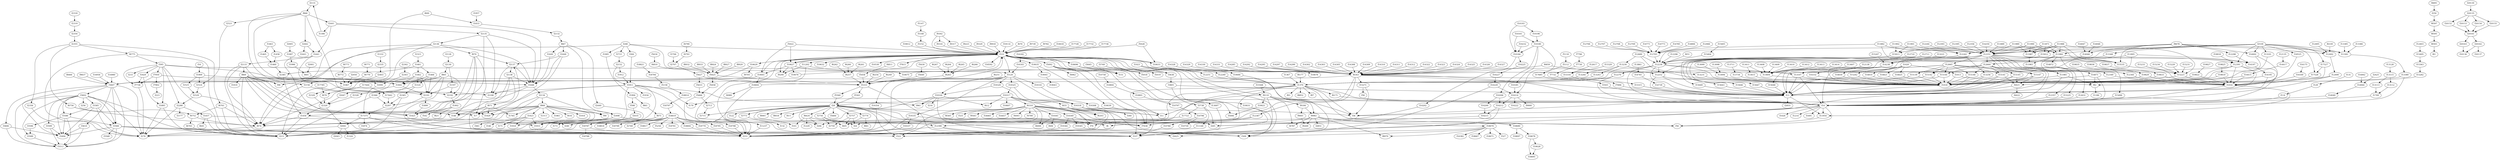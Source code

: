 strict digraph "" {
f2131;
f866;
f2441;
f2135;
f2136;
f870;
f2137;
f2138;
f1648;
f2134;
f868;
f2498;
f12390;
f215;
f600;
f1833;
f2132;
f867;
f2448;
f337;
f1306;
f1925;
f874;
f1923;
f146;
f383;
f1918;
f1933;
f171;
f1641;
f2133;
f869;
f2442;
f1929;
f5022;
f10627;
f10641;
f10604;
f332;
f10629;
f3607;
f3602;
f3585;
f3586;
f3566;
f253;
f5120;
f19325;
f19317;
f6310;
f19349;
f19345;
f309;
f5147;
f5148;
f5152;
f248;
f3596;
f3589;
f3512;
f17;
f2449;
f148;
f2198;
f1957;
f1961;
f2318;
f2319;
f2354;
f2355;
f6775;
f395;
f7950;
f2099;
f17375;
f2041;
f278;
f10675;
f10676;
f5028;
f10633;
f10684;
f9302;
f9316;
f9317;
f10193;
f10196;
f10180;
f10184;
f10225;
f10227;
f10229;
f10214;
f10212;
f10215;
f265;
f3494;
f2539;
f12351;
f12391;
f6343;
f19318;
f455;
f9110;
f9184;
f8982;
f18670;
f19361;
f4000;
f9223;
f9329;
f9918;
f11889;
f19344;
f322;
f871;
f2005;
f1997;
f1996;
f601;
f1967;
f2329;
f2320;
f1456;
f99;
f1829;
f1895;
f7736;
f2288;
f1457;
f2323;
f1461;
f1462;
f2324;
f2365;
f2207;
f2366;
f1466;
f19335;
f19337;
f19329;
f4787;
f11;
f7638;
f9678;
f12705;
f12238;
f12270;
f1370;
f6171;
f14;
f11954;
f56;
f11871;
f12242;
f11882;
f11988;
f12706;
f12707;
f12708;
f12709;
f14771;
f2721;
f2152;
f1912;
f1911;
f2192;
f1902;
f542;
f821;
f3599;
f406;
f18680;
f18678;
f19028;
f18695;
f651;
f1765;
f2128;
f2130;
f865;
f1904;
f2191;
f2521;
f2524;
f2529;
f6756;
f6752;
f6761;
f6703;
f2047;
f2328;
f2332;
f2335;
f2403;
f1324;
f1899;
f2156;
f12664;
f15139;
f1018;
f13;
f15142;
f15144;
f15146;
f15141;
f15145;
f15147;
f12665;
f11984;
f11983;
f11981;
f14872;
f14871;
f2706;
f2707;
f5627;
f5333;
f5560;
f28;
f11237;
f5561;
f4790;
f4792;
f19354;
f19021;
f5006;
f19035;
f19041;
f19043;
f2851;
f19326;
f5634;
f4810;
f5625;
f6859;
f4799;
f13107;
f12252;
f36;
f10161;
f9900;
f10185;
f11987;
f11989;
f15913;
f11990;
f12244;
f12393;
f12689;
f13230;
f13243;
f13244;
f12710;
f12711;
f14285;
f14292;
f14295;
f14297;
f14299;
f14302;
f14303;
f14305;
f14308;
f14309;
f14310;
f14311;
f14312;
f14322;
f14323;
f14324;
f14325;
f14326;
f14327;
f14328;
f14329;
f14330;
f14331;
f14773;
f24;
f14785;
f14806;
f18821;
f18794;
f5158;
f18814;
f18797;
f18819;
f18787;
f18788;
f19114;
f256;
f3606;
f3610;
f260;
f327;
f6565;
f325;
f9583;
f16382;
f18065;
f16457;
f8970;
f18667;
f670;
f240;
f645;
f616;
f1916;
f2313;
f1023;
f12249;
f12251;
f2001;
f2050;
f2197;
f98;
f233;
f87;
f12344;
f1016;
f12349;
f14238;
f15223;
f15535;
f12492;
f12490;
f13348;
f13381;
f13380;
f14197;
f14195;
f17527;
f17528;
f4811;
f5458;
f11202;
f9705;
f19031;
f5092;
f151;
f9290;
f5118;
f5112;
f17685;
f3503;
f13697;
f5630;
f5649;
f6624;
f103;
f6260;
f6257;
f6;
f6261;
f6262;
f6264;
f6263;
f6265;
f6266;
f6267;
f6339;
f6771;
f6770;
f6773;
f6772;
f3638;
f3805;
f3738;
f11148;
f8466;
f8924;
f70;
f8927;
f8929;
f8932;
f206;
f8933;
f19316;
f19308;
f12298;
f9739;
f9782;
f9837;
f10206;
f10200;
f10232;
f10222;
f6203;
f4093;
f10618;
f10758;
f10804;
f10801;
f10797;
f10796;
f10780;
f13256;
f15912;
f11895;
f12135;
f14417;
f14415;
f12395;
f12495;
f13221;
f13385;
f13386;
f14956;
f14980;
f16182;
f16183;
f17728;
f17732;
f18770;
f18795;
f18798;
f18804;
f18799;
f2749;
f18817;
f5256;
f18791;
f18818;
f16;
f1909;
f131;
f129;
f114;
f1995;
f1994;
f861;
f875;
f179;
f284;
f961;
f598;
f2035;
f216;
f1934;
f173;
f412;
f9001;
f9269;
f4980;
f18697;
f2440;
f2177;
f1919;
f1020;
f1013;
f14810;
f14821;
f14825;
f14830;
f15242;
f1367;
f1874;
f1463;
f1465;
f1460;
f2385;
f1458;
f2525;
f2302;
f2303;
f2356;
f7902;
f223;
f2425;
f14064;
f14049;
f2443;
f15271;
f12387;
f2756;
f2757;
f4421;
f4422;
f12357;
f15225;
f15643;
f15646;
f15647;
f15648;
f15649;
f13101;
f14002;
f12631;
f15496;
f18525;
f2773;
f132;
f405;
f2774;
f2625;
f1229;
f5633;
f5666;
f3568;
f3645;
f17721;
f3749;
f4691;
f250;
f8597;
f8595;
f8593;
f61;
f411;
f5684;
f10632;
f10530;
f7815;
f18592;
f18696;
f5019;
f1026;
f4962;
f5018;
f5658;
f6177;
f6249;
f6251;
f6254;
f2855;
f7796;
f7730;
f7732;
f7896;
f122;
f2715;
f2713;
f8901;
f8934;
f19039;
f14046;
f841;
f83;
f58;
f8852;
f10202;
f10607;
f10678;
f10759;
f2759;
f11901;
f11902;
f82;
f1186;
f12066;
f12138;
f13404;
f14332;
f1214;
f12296;
f12356;
f12403;
f15495;
f15363;
f15282;
f12617;
f15316;
f15315;
f13231;
f13098;
f13094;
f13099;
f13128;
f13115;
f13112;
f1709;
f1691;
f13113;
f13407;
f13408;
f13409;
f13410;
f13411;
f13415;
f13412;
f13413;
f13414;
f13711;
f13734;
f13861;
f14745;
f14739;
f14047;
f14048;
f14062;
f14250;
f15229;
f15231;
f15233;
f15234;
f15247;
f15329;
f15405;
f15404;
f15508;
f18671;
f16175;
f16169;
f17444;
f17442;
f2043;
f679;
f17736;
f17785;
f19012;
f19818;
f19825;
f19819;
f19827;
f19822;
f19835;
f19829;
f19836;
f19837;
f19833;
f20130;
f20135;
f20152;
f20161;
f20162;
f20136;
f20163;
f20153;
f20154;
f20155;
f20137;
f2131 -> f866;
f866 -> f2441;
f866 -> f2442;
f866 -> f2521;
f866 -> f1904;
f866 -> f2156;
f866 -> f2191;
f2441 -> f2135;
f2441 -> f1641;
f2441 -> f1306;
f2441 -> f1648;
f2135 -> f2136;
f2135 -> f1648;
f2135 -> f1925;
f2135 -> f2198;
f2136 -> f870;
f2136 -> f1648;
f2136 -> f874;
f2136 -> f215;
f2136 -> f98;
f870 -> f2137;
f870 -> f1925;
f870 -> f253;
f870 -> f148;
f870 -> f17;
f2137 -> f2138;
f2137 -> f1648;
f2137 -> f2198;
f2138 -> f1648;
f2138 -> f871;
f2138 -> f874;
f2138 -> f215;
f1648 -> f2134;
f1648 -> f1925;
f1648 -> f2198;
f2134 -> f868;
f2134 -> f874;
f2134 -> f215;
f2134 -> f99;
f868 -> f2498;
f868 -> f1925;
f868 -> f1923;
f868 -> f1929;
f868 -> f253;
f868 -> f17;
f868 -> f1933;
f868 -> f148;
f868 -> f171;
f868 -> f1961;
f868 -> f99;
f868 -> f1765;
f868 -> f616;
f868 -> f1916;
f868 -> f2313;
f2498 -> f12390;
f2498 -> f874;
f2498 -> f215;
f12390 -> f215;
f12390 -> f337;
f12390 -> f2625;
f600 -> f1833;
f600 -> f1967;
f1833 -> f2132;
f2132 -> f867;
f867 -> f2448;
f867 -> f2449;
f867 -> f2498;
f867 -> f2440;
f2448 -> f2137;
f2448 -> f1648;
f2448 -> f1929;
f1306 -> f2131;
f874 -> f278;
f1923 -> f146;
f1923 -> f383;
f1923 -> f1918;
f1923 -> f1933;
f1923 -> f171;
f1641 -> f2133;
f1641 -> f1925;
f1641 -> f2198;
f2133 -> f869;
f2133 -> f874;
f2133 -> f215;
f2133 -> f98;
f869 -> f1648;
f869 -> f1929;
f869 -> f1925;
f869 -> f98;
f869 -> f253;
f869 -> f148;
f869 -> f17;
f869 -> f1933;
f869 -> f1919;
f2442 -> f1641;
f2442 -> f2443;
f5022 -> f10627;
f5022 -> f10641;
f5022 -> f332;
f10627 -> f10641;
f10627 -> f10675;
f10627 -> f10676;
f10627 -> f332;
f10627 -> f9290;
f10641 -> f10604;
f10641 -> f3607;
f10641 -> f332;
f10604 -> f332;
f10604 -> f322;
f10604 -> f4980;
f332 -> f10629;
f332 -> f5120;
f332 -> f10627;
f332 -> f9110;
f332 -> f19035;
f332 -> f11202;
f332 -> f19031;
f332 -> f14;
f332 -> f5092;
f332 -> f10633;
f332 -> f253;
f332 -> f10632;
f332 -> f10530;
f332 -> f7815;
f332 -> f5006;
f332 -> f309;
f332 -> f18592;
f332 -> f151;
f332 -> f9290;
f332 -> f18696;
f10629 -> f3607;
f10629 -> f9705;
f3607 -> f3602;
f3607 -> f3566;
f3607 -> f3606;
f3607 -> f3610;
f3607 -> f278;
f3607 -> f3494;
f3607 -> f3512;
f3602 -> f3585;
f3602 -> f3586;
f3602 -> f3566;
f3602 -> f253;
f3602 -> f3599;
f3602 -> f3589;
f3602 -> f256;
f3602 -> f278;
f3602 -> f3494;
f3602 -> f3512;
f3585 -> f3586;
f3585 -> f3566;
f3585 -> f278;
f3585 -> f3494;
f3586 -> f3566;
f3586 -> f3596;
f3586 -> f3494;
f3586 -> f3512;
f3566 -> f253;
f3566 -> f337;
f3566 -> f215;
f3566 -> f3494;
f3566 -> f3512;
f3566 -> f3568;
f5120 -> f19325;
f5120 -> f19335;
f5120 -> f19329;
f5120 -> f19318;
f5120 -> f19354;
f5120 -> f253;
f5120 -> f19326;
f5120 -> f19316;
f19325 -> f19317;
f19325 -> f19318;
f19317 -> f6310;
f19317 -> f19318;
f19317 -> f455;
f19317 -> f179;
f19317 -> f961;
f19317 -> f70;
f19317 -> f412;
f19317 -> f10607;
f6310 -> f19349;
f6310 -> f253;
f6310 -> f19361;
f6310 -> f4000;
f6310 -> f11;
f6310 -> f265;
f6310 -> f7638;
f6310 -> f4799;
f6310 -> f322;
f6310 -> f6565;
f6310 -> f325;
f6310 -> f9583;
f6310 -> f18065;
f6310 -> f16457;
f6310 -> f6203;
f6310 -> f4093;
f19349 -> f19345;
f19349 -> f19344;
f19349 -> f7638;
f19345 -> f309;
f5147 -> f5148;
f5148 -> f5152;
f5152 -> f332;
f248 -> f332;
f248 -> f2721;
f248 -> f3607;
f248 -> f5120;
f248 -> f1995;
f248 -> f284;
f3596 -> f3589;
f3589 -> f3512;
f2449 -> f1648;
f1957 -> f1833;
f2318 -> f2319;
f2319 -> f2354;
f2354 -> f2355;
f2355 -> f6775;
f2355 -> f6756;
f2355 -> f6761;
f2355 -> f2356;
f6775 -> f395;
f6775 -> f278;
f6775 -> f215;
f395 -> f7950;
f395 -> f1829;
f395 -> f2288;
f395 -> f1895;
f395 -> f7736;
f395 -> f215;
f395 -> f233;
f395 -> f1370;
f395 -> f3638;
f7950 -> f2099;
f7950 -> f7736;
f7950 -> f7902;
f2099 -> f17375;
f17375 -> f2041;
f17375 -> f1874;
f17375 -> f337;
f17375 -> f253;
f2041 -> f278;
f2041 -> f1324;
f2041 -> f2043;
f10675 -> f332;
f10676 -> f332;
f5028 -> f10633;
f5028 -> f332;
f10633 -> f10684;
f10633 -> f332;
f10633 -> f10678;
f10684 -> f332;
f10684 -> f337;
f9302 -> f9316;
f9302 -> f9317;
f9302 -> f332;
f9316 -> f332;
f9317 -> f332;
f10193 -> f10196;
f10193 -> f10184;
f10196 -> f10180;
f10180 -> f10184;
f10180 -> f10185;
f10180 -> f10206;
f10180 -> f10214;
f10184 -> f10225;
f10184 -> f10202;
f10225 -> f10227;
f10227 -> f10229;
f10229 -> f10214;
f10229 -> f337;
f10214 -> f10212;
f10214 -> f9900;
f10214 -> f10222;
f10212 -> f10215;
f10212 -> f253;
f10215 -> f265;
f2539 -> f12351;
f2539 -> f12391;
f2539 -> f12238;
f2539 -> f11984;
f2539 -> f12492;
f2539 -> f13348;
f2539 -> f13381;
f2539 -> f17527;
f2539 -> f13101;
f2539 -> f14002;
f2539 -> f17528;
f2539 -> f18525;
f12351 -> f12391;
f12351 -> f12664;
f12351 -> f12665;
f12351 -> f12344;
f12351 -> f12349;
f12351 -> f14238;
f12351 -> f15223;
f12351 -> f15535;
f12351 -> f12357;
f12351 -> f15225;
f12351 -> f15643;
f12351 -> f15646;
f12351 -> f15647;
f12351 -> f15648;
f12351 -> f15649;
f12391 -> f6343;
f12391 -> f1016;
f12391 -> f1018;
f12391 -> f28;
f12391 -> f13;
f6343 -> f3607;
f6343 -> f13;
f6343 -> f14;
f6343 -> f15271;
f6343 -> f12387;
f6343 -> f12390;
f6343 -> f82;
f19318 -> f253;
f19318 -> f337;
f19318 -> f260;
f455 -> f253;
f455 -> f309;
f455 -> f11;
f455 -> f6203;
f9110 -> f9184;
f9110 -> f8982;
f9110 -> f19021;
f9110 -> f4787;
f9110 -> f36;
f9110 -> f11;
f9110 -> f337;
f9184 -> f8982;
f9184 -> f9001;
f8982 -> f18670;
f8982 -> f4787;
f8982 -> f18680;
f8982 -> f2851;
f8982 -> f7638;
f8982 -> f9269;
f8982 -> f8970;
f18670 -> f253;
f18670 -> f309;
f18670 -> f327;
f18670 -> f16382;
f18670 -> f8970;
f18670 -> f18667;
f18670 -> f18671;
f19361 -> f4000;
f19361 -> f406;
f9223 -> f332;
f9329 -> f332;
f9918 -> f332;
f11889 -> f12351;
f19344 -> f322;
f871 -> f253;
f871 -> f17;
f871 -> f1929;
f871 -> f148;
f871 -> f2137;
f871 -> f1765;
f2005 -> f1997;
f1997 -> f1996;
f1996 -> f601;
f601 -> f1967;
f1967 -> f2329;
f2329 -> f2320;
f2320 -> f1456;
f2320 -> f2041;
f1456 -> f874;
f1456 -> f215;
f1456 -> f337;
f1829 -> f1895;
f1829 -> f7736;
f1895 -> f278;
f1895 -> f215;
f7736 -> f278;
f2288 -> f1457;
f2288 -> f278;
f2288 -> f2177;
f1457 -> f215;
f1457 -> f240;
f1457 -> f645;
f2323 -> f1461;
f1461 -> f1462;
f1461 -> f1466;
f1461 -> f2385;
f1462 -> f2324;
f1462 -> f1904;
f1462 -> f2047;
f1462 -> f2191;
f2324 -> f2365;
f2324 -> f2366;
f2365 -> f2207;
f2365 -> f215;
f2207 -> f17375;
f2366 -> f2207;
f2366 -> f215;
f1466 -> f2324;
f1466 -> f1904;
f1466 -> f2328;
f1466 -> f2191;
f19335 -> f19337;
f19335 -> f253;
f19335 -> f265;
f19337 -> f253;
f19329 -> f19318;
f19329 -> f19326;
f9678 -> f12705;
f9678 -> f12351;
f9678 -> f12492;
f9678 -> f13381;
f9678 -> f12298;
f9678 -> f14046;
f9678 -> f14002;
f9678 -> f15535;
f12705 -> f12238;
f12238 -> f12270;
f12238 -> f1370;
f12238 -> f13107;
f12238 -> f12252;
f12238 -> f1018;
f12238 -> f14;
f12238 -> f13;
f12270 -> f1370;
f12270 -> f14;
f1370 -> f6171;
f1370 -> f14;
f1370 -> f87;
f1370 -> f56;
f1370 -> f6;
f1370 -> f83;
f1370 -> f405;
f1370 -> f36;
f1370 -> f8852;
f1370 -> f70;
f1370 -> f11;
f6171 -> f14;
f14 -> f11954;
f14 -> f56;
f14 -> f36;
f14 -> f24;
f14 -> f1026;
f14 -> f1214;
f14 -> f1691;
f11954 -> f56;
f11871 -> f12242;
f11871 -> f11984;
f11871 -> f11987;
f11871 -> f12351;
f11871 -> f15912;
f11871 -> f15535;
f12242 -> f12238;
f12242 -> f13256;
f11882 -> f12242;
f11882 -> f12351;
f11882 -> f12238;
f11882 -> f15535;
f11988 -> f12242;
f11988 -> f11984;
f11988 -> f11987;
f11988 -> f12351;
f11988 -> f15912;
f11988 -> f15223;
f11988 -> f15535;
f12706 -> f12705;
f12707 -> f12705;
f12708 -> f12705;
f12709 -> f12705;
f14771 -> f12705;
f2721 -> f2152;
f2152 -> f1912;
f2152 -> f1911;
f1912 -> f1911;
f1911 -> f2192;
f1911 -> f179;
f1911 -> f961;
f1911 -> f1934;
f1911 -> f1933;
f1911 -> f171;
f1911 -> f56;
f1911 -> f17;
f2192 -> f1902;
f1902 -> f542;
f1902 -> f821;
f1902 -> f1925;
f3599 -> f3494;
f3599 -> f3512;
f18680 -> f18678;
f18680 -> f18697;
f18678 -> f19028;
f18678 -> f18695;
f19028 -> f18695;
f651 -> f12238;
f2128 -> f2130;
f2130 -> f865;
f2130 -> f2197;
f865 -> f1904;
f865 -> f2156;
f865 -> f2191;
f865 -> f2207;
f865 -> f2192;
f1904 -> f2191;
f1904 -> f874;
f2191 -> f1456;
f2191 -> f1899;
f2521 -> f2524;
f2524 -> f2529;
f2529 -> f2288;
f2529 -> f874;
f6756 -> f6752;
f6756 -> f874;
f6752 -> f874;
f6752 -> f6703;
f6761 -> f6752;
f6761 -> f874;
f6761 -> f215;
f6703 -> f215;
f2047 -> f2320;
f2328 -> f2320;
f2332 -> f2335;
f2335 -> f2403;
f2403 -> f1967;
f1899 -> f1925;
f2156 -> f2192;
f2156 -> f874;
f12664 -> f15139;
f12664 -> f15142;
f12664 -> f15144;
f12664 -> f15146;
f12664 -> f15141;
f12664 -> f15145;
f12664 -> f15147;
f12664 -> f14;
f12664 -> f13;
f15139 -> f1018;
f15139 -> f13;
f1018 -> f13;
f13 -> f11954;
f13 -> f36;
f13 -> f2855;
f15142 -> f1018;
f15142 -> f13;
f15144 -> f1018;
f15144 -> f13;
f15146 -> f1018;
f15146 -> f13;
f15141 -> f1018;
f15141 -> f13;
f15141 -> f4421;
f15145 -> f1018;
f15145 -> f13;
f15145 -> f4421;
f15147 -> f1018;
f15147 -> f13;
f15147 -> f4421;
f12665 -> f15139;
f12665 -> f15142;
f12665 -> f15144;
f12665 -> f15146;
f12665 -> f15141;
f12665 -> f15145;
f12665 -> f15147;
f12665 -> f14;
f12665 -> f13;
f11984 -> f11983;
f11984 -> f14872;
f11984 -> f14197;
f11984 -> f12631;
f11984 -> f15496;
f11983 -> f11981;
f11981 -> f1018;
f11981 -> f13;
f11981 -> f82;
f14872 -> f14871;
f14871 -> f1018;
f14871 -> f14;
f14871 -> f82;
f2706 -> f2707;
f2707 -> f5627;
f5627 -> f5333;
f5627 -> f5633;
f5333 -> f5560;
f5333 -> f5561;
f5333 -> f337;
f5560 -> f28;
f28 -> f11237;
f28 -> f337;
f28 -> f6624;
f28 -> f2756;
f28 -> f2757;
f28 -> f2773;
f28 -> f2774;
f28 -> f309;
f28 -> f322;
f28 -> f411;
f28 -> f5684;
f28 -> f103;
f28 -> f6;
f28 -> f70;
f28 -> f122;
f28 -> f2715;
f28 -> f36;
f28 -> f8901;
f28 -> f206;
f28 -> f8934;
f11237 -> f253;
f5561 -> f28;
f4790 -> f4792;
f4792 -> f2707;
f19354 -> f253;
f19021 -> f5006;
f19035 -> f19041;
f19035 -> f19039;
f19041 -> f19043;
f19326 -> f337;
f19326 -> f961;
f19326 -> f216;
f19326 -> f240;
f19326 -> f412;
f5634 -> f4810;
f4810 -> f5625;
f5625 -> f5333;
f5625 -> f5658;
f6859 -> f6343;
f6859 -> f13107;
f13107 -> f1018;
f13107 -> f14;
f13107 -> f13;
f12252 -> f1018;
f12252 -> f14;
f12252 -> f13;
f10161 -> f10180;
f10161 -> f10184;
f10185 -> f10214;
f11987 -> f11983;
f11989 -> f15913;
f11989 -> f11984;
f11989 -> f11987;
f11989 -> f12351;
f15913 -> f12238;
f11990 -> f15913;
f11990 -> f11984;
f11990 -> f11987;
f11990 -> f12351;
f12244 -> f12242;
f12393 -> f12351;
f12689 -> f13230;
f12689 -> f12238;
f12689 -> f13231;
f13230 -> f13243;
f13230 -> f13244;
f13230 -> f1018;
f13243 -> f1370;
f13244 -> f1370;
f12710 -> f12238;
f12711 -> f12238;
f14285 -> f6343;
f14292 -> f6343;
f14295 -> f6343;
f14297 -> f6343;
f14299 -> f6343;
f14302 -> f6343;
f14303 -> f6343;
f14305 -> f6343;
f14308 -> f6343;
f14309 -> f6343;
f14310 -> f6343;
f14311 -> f6343;
f14312 -> f6343;
f14322 -> f6343;
f14323 -> f6343;
f14324 -> f6343;
f14325 -> f6343;
f14326 -> f6343;
f14327 -> f6343;
f14328 -> f6343;
f14329 -> f6343;
f14330 -> f6343;
f14331 -> f6343;
f14773 -> f12705;
f14785 -> f12705;
f14806 -> f12705;
f18821 -> f18794;
f18794 -> f5158;
f5158 -> f18814;
f18814 -> f18797;
f18797 -> f18819;
f18819 -> f18787;
f18819 -> f18770;
f18819 -> f18795;
f18819 -> f18798;
f18819 -> f18804;
f18819 -> f278;
f18819 -> f18799;
f18819 -> f2749;
f18819 -> f18817;
f18819 -> f5256;
f18819 -> f18791;
f18819 -> f18818;
f18787 -> f18788;
f18787 -> f253;
f19114 -> f332;
f3606 -> f3494;
f3606 -> f3512;
f3610 -> f3494;
f3610 -> f3512;
f670 -> f332;
f1023 -> f12249;
f1023 -> f12251;
f1023 -> f12252;
f12249 -> f1370;
f12251 -> f1370;
f2001 -> f601;
f2050 -> f1967;
f2197 -> f2191;
f2197 -> f2192;
f12344 -> f1016;
f1016 -> f14;
f1016 -> f11954;
f12349 -> f1016;
f14238 -> f1018;
f14238 -> f13;
f15223 -> f1016;
f15223 -> f1018;
f15535 -> f1016;
f12492 -> f12490;
f12490 -> f1018;
f12490 -> f14;
f13348 -> f14238;
f13381 -> f13380;
f13380 -> f1018;
f13380 -> f14;
f14197 -> f14195;
f14195 -> f13;
f14195 -> f82;
f17527 -> f17528;
f17527 -> f1016;
f17528 -> f1016;
f4811 -> f5458;
f5458 -> f5333;
f11202 -> f253;
f11202 -> f151;
f11202 -> f9290;
f19031 -> f309;
f5092 -> f151;
f5092 -> f13697;
f5092 -> f4962;
f5092 -> f11;
f5092 -> f337;
f5118 -> f5112;
f5112 -> f17685;
f17685 -> f3503;
f3503 -> f13;
f13697 -> f337;
f5630 -> f5649;
f5649 -> f5333;
f6624 -> f103;
f6624 -> f6;
f6624 -> f70;
f6624 -> f206;
f6624 -> f1229;
f6260 -> f6257;
f6257 -> f5333;
f6261 -> f6257;
f6262 -> f6257;
f6264 -> f6263;
f6263 -> f5333;
f6265 -> f6263;
f6266 -> f6263;
f6267 -> f6263;
f6339 -> f12492;
f6771 -> f6770;
f6770 -> f1967;
f6773 -> f6772;
f6772 -> f1967;
f3638 -> f3805;
f3805 -> f3738;
f3805 -> f13;
f3738 -> f11148;
f3738 -> f17721;
f3738 -> f265;
f11148 -> f253;
f8466 -> f3607;
f8924 -> f5625;
f8927 -> f5625;
f8929 -> f5625;
f8932 -> f5625;
f8933 -> f5625;
f19316 -> f19308;
f19308 -> f7638;
f12298 -> f14197;
f9739 -> f332;
f9782 -> f332;
f9837 -> f3607;
f10206 -> f10200;
f10206 -> f10212;
f10200 -> f10215;
f10232 -> f10184;
f10618 -> f332;
f10758 -> f10804;
f10804 -> f10801;
f10801 -> f10797;
f10797 -> f10796;
f10796 -> f10780;
f10796 -> f10759;
f10780 -> f337;
f13256 -> f1018;
f13256 -> f13;
f15912 -> f13107;
f15912 -> f12252;
f11895 -> f12664;
f11895 -> f13107;
f11895 -> f14197;
f12135 -> f14417;
f14417 -> f14415;
f14415 -> f1016;
f14415 -> f1018;
f12395 -> f12351;
f12495 -> f12492;
f13221 -> f12238;
f13385 -> f13381;
f13386 -> f13381;
f14956 -> f3607;
f14980 -> f3607;
f16182 -> f16183;
f16183 -> f5120;
f17728 -> f332;
f17732 -> f332;
f18770 -> f253;
f18795 -> f253;
f18798 -> f253;
f18804 -> f253;
f16 -> f1909;
f1909 -> f1904;
f1909 -> f2524;
f1909 -> f2525;
f131 -> f129;
f129 -> f114;
f114 -> f14;
f1995 -> f1994;
f1994 -> f861;
f1994 -> f598;
f861 -> f875;
f875 -> f215;
f875 -> f173;
f284 -> f1911;
f598 -> f2035;
f2035 -> f1918;
f2035 -> f1933;
f9001 -> f9269;
f2440 -> f1933;
f1020 -> f1013;
f1020 -> f14810;
f1020 -> f14821;
f1020 -> f14825;
f1020 -> f14830;
f1020 -> f15242;
f1013 -> f1016;
f1013 -> f1018;
f14810 -> f1018;
f14821 -> f1018;
f14825 -> f1018;
f14830 -> f1018;
f15242 -> f1018;
f1367 -> f1370;
f1463 -> f1465;
f1463 -> f1458;
f1465 -> f1460;
f1460 -> f2385;
f2385 -> f1456;
f1458 -> f1460;
f2525 -> f2529;
f2302 -> f2303;
f2303 -> f2099;
f2356 -> f278;
f7902 -> f223;
f2425 -> f14064;
f14064 -> f14049;
f14049 -> f14;
f15271 -> f36;
f15271 -> f58;
f12387 -> f6;
f12387 -> f70;
f2756 -> f24;
f2756 -> f405;
f2756 -> f2759;
f2757 -> f24;
f2757 -> f405;
f2757 -> f2759;
f4421 -> f4422;
f4421 -> f2625;
f12357 -> f14;
f15225 -> f14;
f15643 -> f13;
f15646 -> f13;
f15647 -> f13;
f15648 -> f13;
f15649 -> f13;
f13101 -> f1018;
f14002 -> f1016;
f14002 -> f1018;
f12631 -> f14;
f15496 -> f14;
f18525 -> f1016;
f2773 -> f132;
f2774 -> f405;
f2774 -> f841;
f5633 -> f5666;
f5666 -> f253;
f5666 -> f2713;
f3645 -> f3638;
f17721 -> f206;
f3749 -> f3638;
f4691 -> f250;
f250 -> f8597;
f8597 -> f8595;
f8595 -> f8593;
f8593 -> f61;
f18696 -> f5019;
f18696 -> f5018;
f18696 -> f337;
f5658 -> f5666;
f6177 -> f1370;
f6249 -> f5333;
f6251 -> f5333;
f6254 -> f5333;
f7796 -> f7730;
f7730 -> f7732;
f7732 -> f7896;
f7896 -> f13;
f2713 -> f2715;
f19039 -> f7638;
f14046 -> f1018;
f10202 -> f265;
f11901 -> f12351;
f11901 -> f15913;
f11902 -> f12351;
f11902 -> f15913;
f82 -> f1186;
f12066 -> f12705;
f12138 -> f13404;
f12138 -> f14332;
f13404 -> f1018;
f14332 -> f1018;
f12296 -> f12238;
f12356 -> f12351;
f12403 -> f15495;
f15495 -> f15363;
f15363 -> f15282;
f15282 -> f4421;
f12617 -> f15316;
f15316 -> f15315;
f15315 -> f13;
f13231 -> f1018;
f13098 -> f13094;
f13094 -> f1018;
f13099 -> f13094;
f13128 -> f13115;
f13115 -> f13112;
f13115 -> f13113;
f13112 -> f1709;
f1709 -> f14;
f13113 -> f1709;
f13407 -> f13404;
f13408 -> f13404;
f13409 -> f13404;
f13410 -> f13404;
f13411 -> f13404;
f13411 -> f13415;
f13415 -> f1018;
f13412 -> f13404;
f13413 -> f13404;
f13414 -> f13404;
f13711 -> f13734;
f13734 -> f1018;
f13861 -> f14745;
f14745 -> f14739;
f14739 -> f13;
f14047 -> f14046;
f14048 -> f14046;
f14062 -> f14064;
f14250 -> f12351;
f15229 -> f15223;
f15231 -> f15223;
f15233 -> f15223;
f15234 -> f15223;
f15247 -> f14238;
f15329 -> f15316;
f15405 -> f15404;
f15404 -> f12238;
f15508 -> f9110;
f16175 -> f16169;
f16169 -> f1016;
f17444 -> f17442;
f17444 -> f679;
f17442 -> f2207;
f679 -> f2320;
f17736 -> f332;
f17785 -> f679;
f19012 -> f332;
f19818 -> f12391;
f19825 -> f19819;
f19819 -> f1016;
f19819 -> f1018;
f19827 -> f19822;
f19822 -> f1016;
f19822 -> f1018;
f19835 -> f19829;
f19829 -> f1016;
f19829 -> f1018;
f19836 -> f19829;
f19837 -> f19833;
f19833 -> f1016;
f19833 -> f1018;
f20130 -> f20135;
f20135 -> f20152;
f20135 -> f20153;
f20135 -> f20154;
f20135 -> f20155;
f20152 -> f20161;
f20161 -> f20162;
f20161 -> f20163;
f20162 -> f20136;
f20162 -> f20137;
f20163 -> f20136;
f20153 -> f20161;
f20154 -> f20161;
f20155 -> f20161;
}

